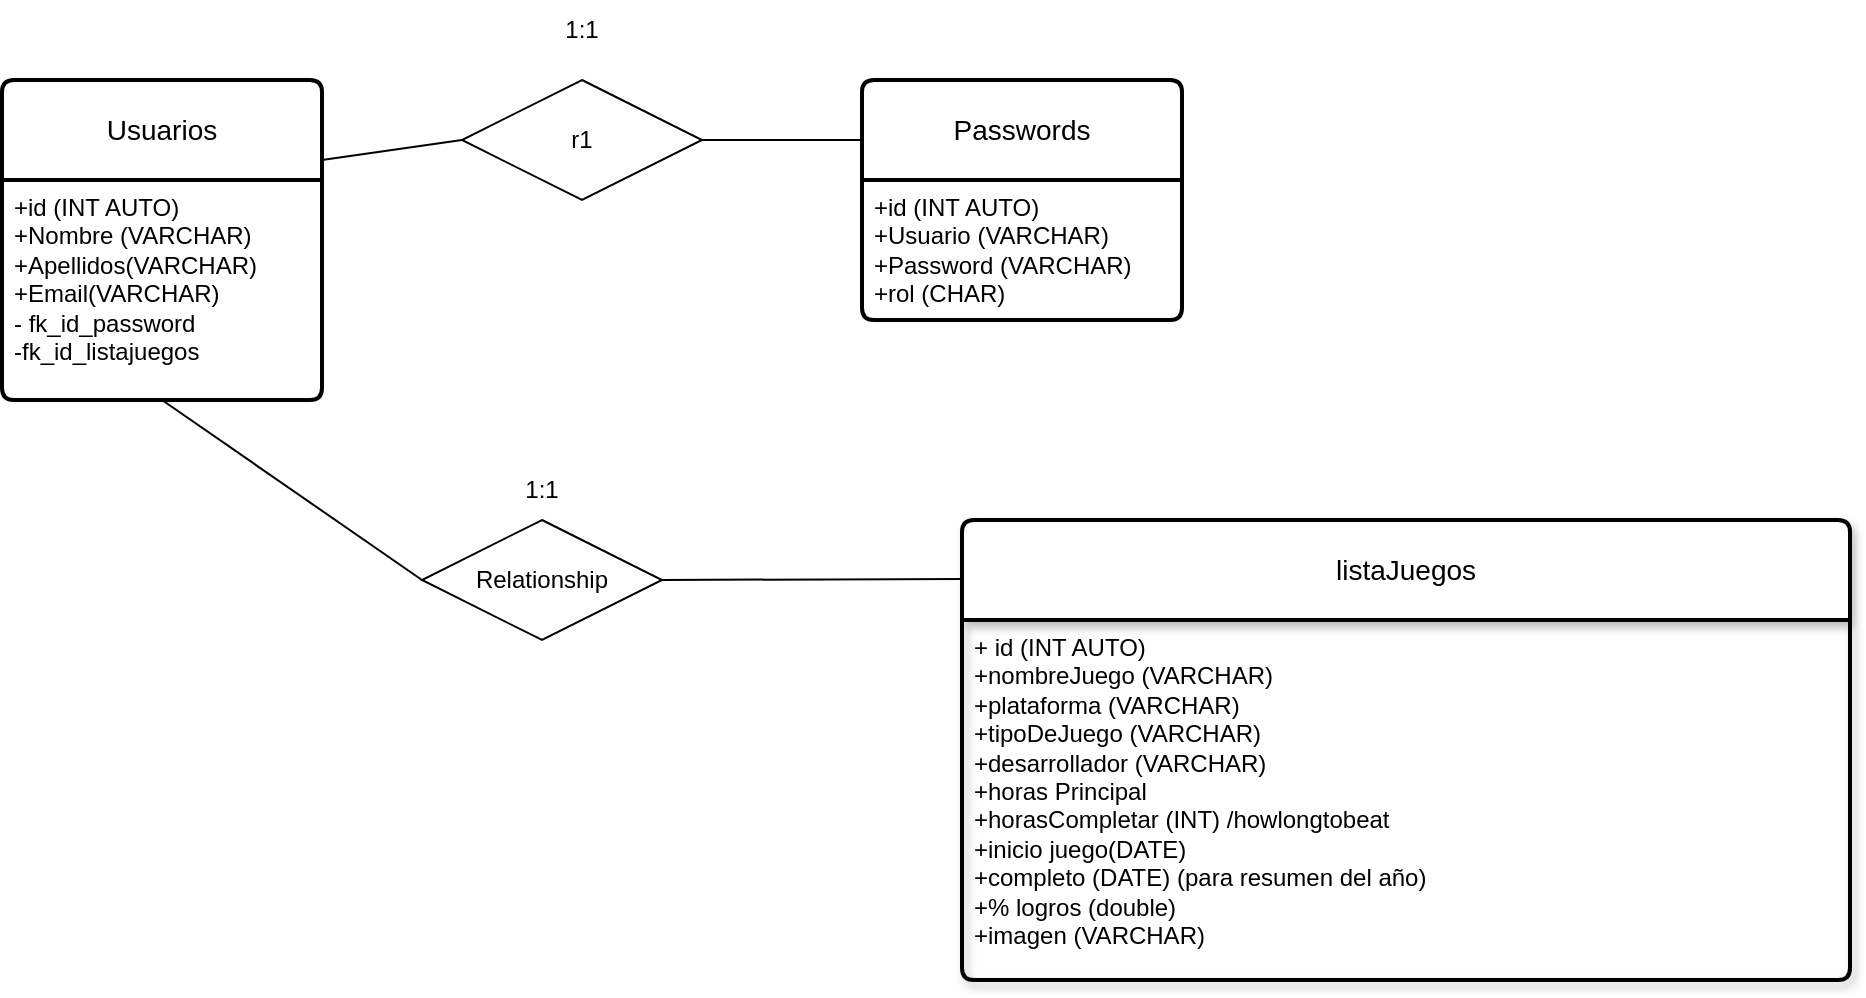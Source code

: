 <mxfile version="28.2.5">
  <diagram name="Página-1" id="Dciv3IepEZvfqPG_Sxa0">
    <mxGraphModel dx="849" dy="503" grid="1" gridSize="10" guides="1" tooltips="1" connect="1" arrows="1" fold="1" page="1" pageScale="1" pageWidth="827" pageHeight="1169" math="0" shadow="0">
      <root>
        <mxCell id="0" />
        <mxCell id="1" parent="0" />
        <mxCell id="_pLjrRpmnwy1iiRRZk7Y-8" value="Usuarios" style="swimlane;childLayout=stackLayout;horizontal=1;startSize=50;horizontalStack=0;rounded=1;fontSize=14;fontStyle=0;strokeWidth=2;resizeParent=0;resizeLast=1;shadow=0;dashed=0;align=center;arcSize=4;whiteSpace=wrap;html=1;" vertex="1" parent="1">
          <mxGeometry x="20" y="80" width="160" height="160" as="geometry" />
        </mxCell>
        <mxCell id="_pLjrRpmnwy1iiRRZk7Y-9" value="+id (INT AUTO)&lt;div&gt;&lt;span style=&quot;background-color: transparent; color: light-dark(rgb(0, 0, 0), rgb(255, 255, 255));&quot;&gt;+Nombre (VARCHAR)&lt;/span&gt;&lt;/div&gt;+Apellidos(VARCHAR)&lt;br&gt;+Email(VARCHAR)&lt;div&gt;- fk_id_password&lt;/div&gt;&lt;div&gt;-fk_id_listajuegos&lt;/div&gt;" style="align=left;strokeColor=none;fillColor=none;spacingLeft=4;spacingRight=4;fontSize=12;verticalAlign=top;resizable=0;rotatable=0;part=1;html=1;whiteSpace=wrap;" vertex="1" parent="_pLjrRpmnwy1iiRRZk7Y-8">
          <mxGeometry y="50" width="160" height="110" as="geometry" />
        </mxCell>
        <mxCell id="_pLjrRpmnwy1iiRRZk7Y-10" value="Passwords" style="swimlane;childLayout=stackLayout;horizontal=1;startSize=50;horizontalStack=0;rounded=1;fontSize=14;fontStyle=0;strokeWidth=2;resizeParent=0;resizeLast=1;shadow=0;dashed=0;align=center;arcSize=4;whiteSpace=wrap;html=1;" vertex="1" parent="1">
          <mxGeometry x="450" y="80" width="160" height="120" as="geometry" />
        </mxCell>
        <mxCell id="_pLjrRpmnwy1iiRRZk7Y-11" value="+id (INT AUTO)&lt;div&gt;+Usuario (VARCHAR)&lt;/div&gt;&lt;div&gt;+Password (VARCHAR)&lt;/div&gt;&lt;div&gt;+rol (CHAR)&lt;/div&gt;" style="align=left;strokeColor=none;fillColor=none;spacingLeft=4;spacingRight=4;fontSize=12;verticalAlign=top;resizable=0;rotatable=0;part=1;html=1;whiteSpace=wrap;" vertex="1" parent="_pLjrRpmnwy1iiRRZk7Y-10">
          <mxGeometry y="50" width="160" height="70" as="geometry" />
        </mxCell>
        <mxCell id="_pLjrRpmnwy1iiRRZk7Y-12" value="listaJuegos" style="swimlane;childLayout=stackLayout;horizontal=1;startSize=50;horizontalStack=0;rounded=1;fontSize=14;fontStyle=0;strokeWidth=2;resizeParent=0;resizeLast=1;shadow=1;dashed=0;align=center;arcSize=4;whiteSpace=wrap;html=1;glass=0;swimlaneLine=1;" vertex="1" parent="1">
          <mxGeometry x="500" y="300" width="444" height="230" as="geometry" />
        </mxCell>
        <mxCell id="_pLjrRpmnwy1iiRRZk7Y-13" value="&lt;div&gt;+ id (INT AUTO)&lt;/div&gt;+nombreJuego (VARCHAR)&lt;div&gt;+plataforma (VARCHAR)&lt;/div&gt;&lt;div&gt;+tipoDeJuego (VARCHAR)&lt;/div&gt;&lt;div&gt;+desarrollador (VARCHAR)&lt;/div&gt;&lt;div&gt;+horas Principal&lt;/div&gt;&lt;div&gt;+horasCompletar (INT) /howlongtobeat&lt;/div&gt;&lt;div&gt;+inicio juego(DATE)&lt;/div&gt;&lt;div&gt;&lt;span style=&quot;background-color: transparent; color: light-dark(rgb(0, 0, 0), rgb(255, 255, 255));&quot;&gt;+completo (DATE) (para resumen del año)&lt;/span&gt;&lt;/div&gt;&lt;div&gt;+% logros (double)&lt;/div&gt;&lt;div&gt;+imagen (VARCHAR)&lt;/div&gt;" style="align=left;strokeColor=none;fillColor=none;spacingLeft=4;spacingRight=4;fontSize=12;verticalAlign=top;resizable=0;rotatable=0;part=1;html=1;whiteSpace=wrap;" vertex="1" parent="_pLjrRpmnwy1iiRRZk7Y-12">
          <mxGeometry y="50" width="444" height="180" as="geometry" />
        </mxCell>
        <mxCell id="_pLjrRpmnwy1iiRRZk7Y-27" value="r1" style="shape=rhombus;perimeter=rhombusPerimeter;whiteSpace=wrap;html=1;align=center;" vertex="1" parent="1">
          <mxGeometry x="250" y="80" width="120" height="60" as="geometry" />
        </mxCell>
        <mxCell id="_pLjrRpmnwy1iiRRZk7Y-30" value="Relationship" style="shape=rhombus;perimeter=rhombusPerimeter;whiteSpace=wrap;html=1;align=center;" vertex="1" parent="1">
          <mxGeometry x="230" y="300" width="120" height="60" as="geometry" />
        </mxCell>
        <mxCell id="_pLjrRpmnwy1iiRRZk7Y-32" value="" style="endArrow=none;html=1;rounded=0;exitX=1;exitY=0.25;exitDx=0;exitDy=0;entryX=0;entryY=0.5;entryDx=0;entryDy=0;" edge="1" parent="1" source="_pLjrRpmnwy1iiRRZk7Y-8" target="_pLjrRpmnwy1iiRRZk7Y-27">
          <mxGeometry relative="1" as="geometry">
            <mxPoint x="220" y="80" as="sourcePoint" />
            <mxPoint x="380" y="80" as="targetPoint" />
          </mxGeometry>
        </mxCell>
        <mxCell id="_pLjrRpmnwy1iiRRZk7Y-34" value="" style="endArrow=none;html=1;rounded=0;exitX=1;exitY=0.5;exitDx=0;exitDy=0;entryX=0;entryY=0.25;entryDx=0;entryDy=0;" edge="1" parent="1" source="_pLjrRpmnwy1iiRRZk7Y-27" target="_pLjrRpmnwy1iiRRZk7Y-10">
          <mxGeometry relative="1" as="geometry">
            <mxPoint x="320" y="200" as="sourcePoint" />
            <mxPoint x="480" y="200" as="targetPoint" />
          </mxGeometry>
        </mxCell>
        <mxCell id="_pLjrRpmnwy1iiRRZk7Y-35" value="" style="endArrow=none;html=1;rounded=0;exitX=0.5;exitY=1;exitDx=0;exitDy=0;entryX=0;entryY=0.5;entryDx=0;entryDy=0;" edge="1" parent="1" source="_pLjrRpmnwy1iiRRZk7Y-9" target="_pLjrRpmnwy1iiRRZk7Y-30">
          <mxGeometry relative="1" as="geometry">
            <mxPoint x="620" y="110" as="sourcePoint" />
            <mxPoint x="670" y="110" as="targetPoint" />
          </mxGeometry>
        </mxCell>
        <mxCell id="_pLjrRpmnwy1iiRRZk7Y-36" value="" style="endArrow=none;html=1;rounded=0;entryX=1;entryY=0.5;entryDx=0;entryDy=0;exitX=0.002;exitY=0.128;exitDx=0;exitDy=0;exitPerimeter=0;" edge="1" parent="1" source="_pLjrRpmnwy1iiRRZk7Y-12" target="_pLjrRpmnwy1iiRRZk7Y-30">
          <mxGeometry relative="1" as="geometry">
            <mxPoint x="840" y="140" as="sourcePoint" />
            <mxPoint x="780" y="110" as="targetPoint" />
          </mxGeometry>
        </mxCell>
        <mxCell id="_pLjrRpmnwy1iiRRZk7Y-70" value="1:1" style="text;html=1;align=center;verticalAlign=middle;whiteSpace=wrap;rounded=0;" vertex="1" parent="1">
          <mxGeometry x="260" y="270" width="60" height="30" as="geometry" />
        </mxCell>
        <mxCell id="_pLjrRpmnwy1iiRRZk7Y-71" value="1:1" style="text;html=1;align=center;verticalAlign=middle;whiteSpace=wrap;rounded=0;" vertex="1" parent="1">
          <mxGeometry x="280" y="40" width="60" height="30" as="geometry" />
        </mxCell>
      </root>
    </mxGraphModel>
  </diagram>
</mxfile>

